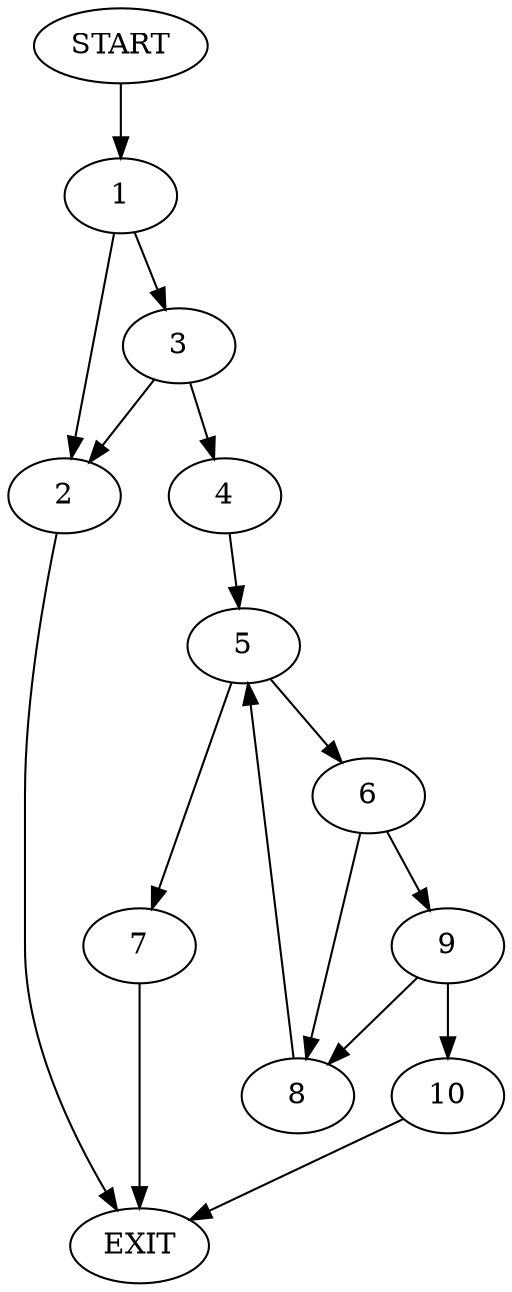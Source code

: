 digraph {
0 [label="START"]
11 [label="EXIT"]
0 -> 1
1 -> 2
1 -> 3
2 -> 11
3 -> 2
3 -> 4
4 -> 5
5 -> 6
5 -> 7
6 -> 8
6 -> 9
7 -> 11
9 -> 8
9 -> 10
8 -> 5
10 -> 11
}
